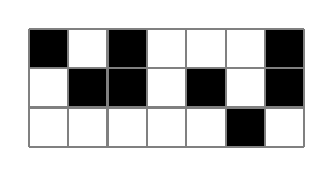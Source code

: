 \begin{tikzpicture}

  \fill[black] (0.0,0.5) rectangle (0.5,1.5);
  \fill[white] (0.5,0.5) rectangle (1.0,1.5);
  \fill[black] (1.0,0.5) rectangle (1.5,1.5);
  \fill[white] (1.5,0.5) rectangle (2.0,1.5);
  \fill[white] (2.0,0.5) rectangle (2.5,1.5);
  \fill[white] (2.5,0.5) rectangle (3.0,1.5);
  \fill[black] (3.0,0.5) rectangle (3.5,1.5);

  \fill[white] (0.0,0.5) rectangle (0.5,1.0);
  \fill[black] (0.5,0.5) rectangle (1.0,1.0);
  \fill[black] (1.0,0.5) rectangle (1.5,1.0);
  \fill[white] (1.5,0.5) rectangle (2.0,1.0);
  \fill[black] (2.0,0.5) rectangle (2.5,1.0);
  \fill[white] (2.5,0.5) rectangle (3.0,1.0);
  \fill[black] (3.0,0.5) rectangle (3.5,1.0);

  \fill[white] (0.0,0.0) rectangle (0.5,0.5);
  \fill[white] (0.5,0.0) rectangle (1.0,0.5);
  \fill[white] (1.0,0.0) rectangle (1.5,0.5);
  \fill[white] (1.5,0.0) rectangle (2.0,0.5);
  \fill[white] (2.0,0.0) rectangle (2.5,0.5);
  \fill[black] (2.5,0.0) rectangle (3.0,0.5);
  \fill[white] (3.0,0.0) rectangle (3.5,0.5);

  \draw[thick,step=0.5cm,color=gray] (0,0) grid (3.5,1.5);
\end{tikzpicture}
